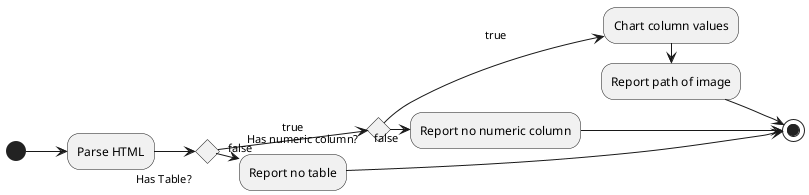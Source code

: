 @startuml
left to right direction
(*) --> "Parse HTML"
if "Has Table?" then
  -->[true] if "Has numeric column?" then
    -->[true] "Chart column values"
    -> "Report path of image"
    -down-> (*)
  else
    ->[false] "Report no numeric column"
    -down-> (*)
  endif
else
  ->[false] "Report no table"
  -down-> (*)
endif
@enduml
